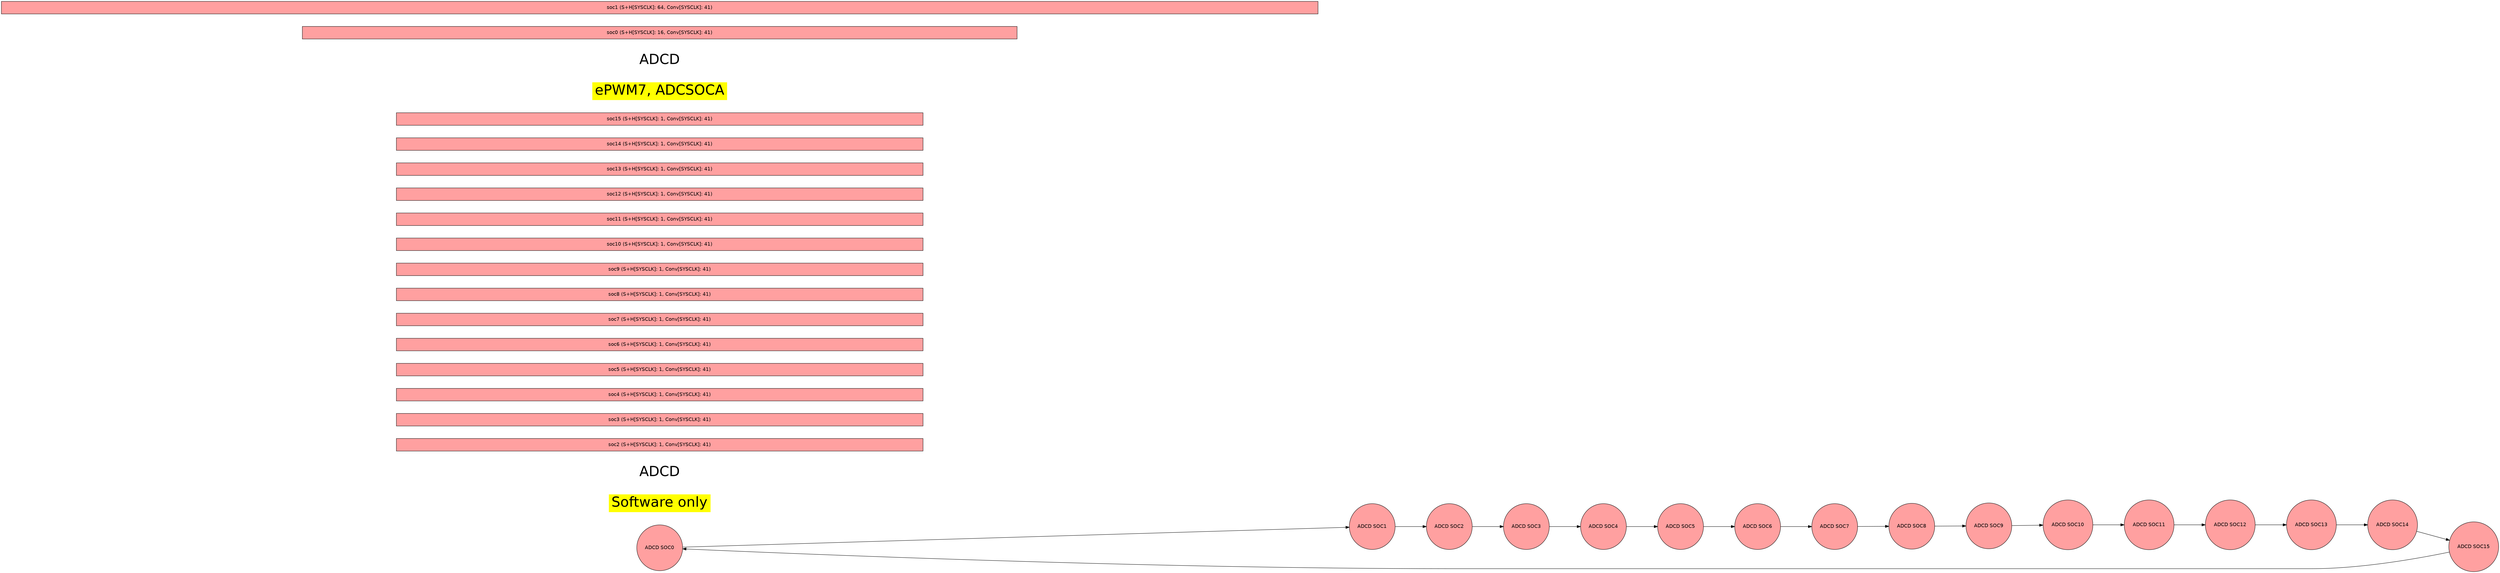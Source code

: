 digraph {
    graph [fontname = "helvetica"];
    node  [fontname = "helvetica"];
    edge  [fontname = "helvetica"];
    graph [mclimit=50 nodesep=0.5 rankdir=LR ranksep=1.25]

    node [shape = circle style=filled];

        adcd_SOC0 [label="ADCD SOC0" fillcolor="#FFA0A0" pos="0.000,7.689!"]
        adcd_SOC1 [label="ADCD SOC1" fillcolor="#FFA0A0" pos="2.942,7.103!"]
        adcd_SOC2 [label="ADCD SOC2" fillcolor="#FFA0A0" pos="5.437,5.437!"]
        adcd_SOC3 [label="ADCD SOC3" fillcolor="#FFA0A0" pos="7.103,2.942!"]
        adcd_SOC4 [label="ADCD SOC4" fillcolor="#FFA0A0" pos="7.689,0.000!"]
        adcd_SOC5 [label="ADCD SOC5" fillcolor="#FFA0A0" pos="7.103,-2.942!"]
        adcd_SOC6 [label="ADCD SOC6" fillcolor="#FFA0A0" pos="5.437,-5.437!"]
        adcd_SOC7 [label="ADCD SOC7" fillcolor="#FFA0A0" pos="2.942,-7.103!"]
        adcd_SOC8 [label="ADCD SOC8" fillcolor="#FFA0A0" pos="0.000,-7.689!"]
        adcd_SOC9 [label="ADCD SOC9" fillcolor="#FFA0A0" pos="-2.942,-7.103!"]
        adcd_SOC10 [label="ADCD SOC10" fillcolor="#FFA0A0" pos="-5.437,-5.437!"]
        adcd_SOC11 [label="ADCD SOC11" fillcolor="#FFA0A0" pos="-7.103,-2.942!"]
        adcd_SOC12 [label="ADCD SOC12" fillcolor="#FFA0A0" pos="-7.689,-0.000!"]
        adcd_SOC13 [label="ADCD SOC13" fillcolor="#FFA0A0" pos="-7.103,2.942!"]
        adcd_SOC14 [label="ADCD SOC14" fillcolor="#FFA0A0" pos="-5.437,5.437!"]
        adcd_SOC15 [label="ADCD SOC15" fillcolor="#FFA0A0" pos="-2.942,7.103!"]
        adcd_SOC0 -> adcd_SOC1
        adcd_SOC1 -> adcd_SOC2
        adcd_SOC2 -> adcd_SOC3
        adcd_SOC3 -> adcd_SOC4
        adcd_SOC4 -> adcd_SOC5
        adcd_SOC5 -> adcd_SOC6
        adcd_SOC6 -> adcd_SOC7
        adcd_SOC7 -> adcd_SOC8
        adcd_SOC8 -> adcd_SOC9
        adcd_SOC9 -> adcd_SOC10
        adcd_SOC10 -> adcd_SOC11
        adcd_SOC11 -> adcd_SOC12
        adcd_SOC12 -> adcd_SOC13
        adcd_SOC13 -> adcd_SOC14
        adcd_SOC14 -> adcd_SOC15
        adcd_SOC15 -> adcd_SOC0
    node [shape=rect style=filled];
        ADC_TRIGGER_SW_ONLY[label="Software only" fillcolor="yellow"  fontsize="40" color="white" pos="24.000,-3.000!"]
          
        adcd_ADC_TRIGGER_SW_ONLY[label="ADCD"  fontsize="40" fillcolor="white" color="white" pos="24.000,-9.000!"]
          
        adcd_ADC_TRIGGER_SW_ONLY_soc2[label="soc2 (S+H[SYSCLK]: 1, Conv[SYSCLK]: 41)" fillcolor="#FFA0A0" width="21.000" pos="37.500,-9.000!"]
          
        adcd_ADC_TRIGGER_SW_ONLY_soc3[label="soc3 (S+H[SYSCLK]: 1, Conv[SYSCLK]: 41)" fillcolor="#FFA0A0" width="21.000" pos="58.500,-9.000!"]
          
        adcd_ADC_TRIGGER_SW_ONLY_soc4[label="soc4 (S+H[SYSCLK]: 1, Conv[SYSCLK]: 41)" fillcolor="#FFA0A0" width="21.000" pos="79.500,-9.000!"]
          
        adcd_ADC_TRIGGER_SW_ONLY_soc5[label="soc5 (S+H[SYSCLK]: 1, Conv[SYSCLK]: 41)" fillcolor="#FFA0A0" width="21.000" pos="100.500,-9.000!"]
          
        adcd_ADC_TRIGGER_SW_ONLY_soc6[label="soc6 (S+H[SYSCLK]: 1, Conv[SYSCLK]: 41)" fillcolor="#FFA0A0" width="21.000" pos="121.500,-9.000!"]
          
        adcd_ADC_TRIGGER_SW_ONLY_soc7[label="soc7 (S+H[SYSCLK]: 1, Conv[SYSCLK]: 41)" fillcolor="#FFA0A0" width="21.000" pos="142.500,-9.000!"]
          
        adcd_ADC_TRIGGER_SW_ONLY_soc8[label="soc8 (S+H[SYSCLK]: 1, Conv[SYSCLK]: 41)" fillcolor="#FFA0A0" width="21.000" pos="163.500,-9.000!"]
          
        adcd_ADC_TRIGGER_SW_ONLY_soc9[label="soc9 (S+H[SYSCLK]: 1, Conv[SYSCLK]: 41)" fillcolor="#FFA0A0" width="21.000" pos="184.500,-9.000!"]
          
        adcd_ADC_TRIGGER_SW_ONLY_soc10[label="soc10 (S+H[SYSCLK]: 1, Conv[SYSCLK]: 41)" fillcolor="#FFA0A0" width="21.000" pos="205.500,-9.000!"]
          
        adcd_ADC_TRIGGER_SW_ONLY_soc11[label="soc11 (S+H[SYSCLK]: 1, Conv[SYSCLK]: 41)" fillcolor="#FFA0A0" width="21.000" pos="226.500,-9.000!"]
          
        adcd_ADC_TRIGGER_SW_ONLY_soc12[label="soc12 (S+H[SYSCLK]: 1, Conv[SYSCLK]: 41)" fillcolor="#FFA0A0" width="21.000" pos="247.500,-9.000!"]
          
        adcd_ADC_TRIGGER_SW_ONLY_soc13[label="soc13 (S+H[SYSCLK]: 1, Conv[SYSCLK]: 41)" fillcolor="#FFA0A0" width="21.000" pos="268.500,-9.000!"]
          
        adcd_ADC_TRIGGER_SW_ONLY_soc14[label="soc14 (S+H[SYSCLK]: 1, Conv[SYSCLK]: 41)" fillcolor="#FFA0A0" width="21.000" pos="289.500,-9.000!"]
          
        adcd_ADC_TRIGGER_SW_ONLY_soc15[label="soc15 (S+H[SYSCLK]: 1, Conv[SYSCLK]: 41)" fillcolor="#FFA0A0" width="21.000" pos="310.500,-9.000!"]
        ADC_TRIGGER_EPWM7_SOCA[label="ePWM7, ADCSOCA" fillcolor="yellow"  fontsize="40" color="white" pos="24.000,-12.000!"]
          
        adcd_ADC_TRIGGER_EPWM7_SOCA[label="ADCD"  fontsize="40" fillcolor="white" color="white" pos="24.000,-18.000!"]
          
        adcd_ADC_TRIGGER_EPWM7_SOCA_soc0[label="soc0 (S+H[SYSCLK]: 16, Conv[SYSCLK]: 41)" fillcolor="#FFA0A0" width="28.500" pos="41.250,-18.000!"]
          
        adcd_ADC_TRIGGER_EPWM7_SOCA_soc1[label="soc1 (S+H[SYSCLK]: 64, Conv[SYSCLK]: 41)" fillcolor="#FFA0A0" width="52.500" pos="81.750,-18.000!"]
}
